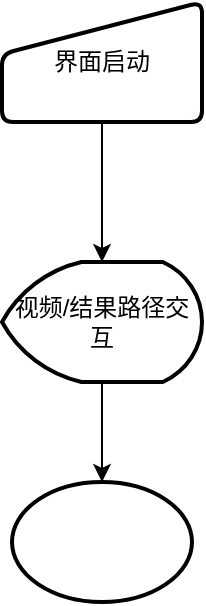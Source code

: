 <mxfile version="20.2.8" type="github">
  <diagram id="Vofl5bdccR7pekWCoRrU" name="第 1 页">
    <mxGraphModel dx="1237" dy="730" grid="1" gridSize="10" guides="1" tooltips="1" connect="1" arrows="1" fold="1" page="1" pageScale="1" pageWidth="827" pageHeight="1169" math="0" shadow="0">
      <root>
        <mxCell id="0" />
        <mxCell id="1" parent="0" />
        <mxCell id="JcYxAXZoqRxKvh5FQWdR-5" style="edgeStyle=orthogonalEdgeStyle;rounded=0;orthogonalLoop=1;jettySize=auto;html=1;exitX=0.5;exitY=1;exitDx=0;exitDy=0;entryX=0.5;entryY=0;entryDx=0;entryDy=0;entryPerimeter=0;" edge="1" parent="1" source="JcYxAXZoqRxKvh5FQWdR-2" target="JcYxAXZoqRxKvh5FQWdR-4">
          <mxGeometry relative="1" as="geometry" />
        </mxCell>
        <mxCell id="JcYxAXZoqRxKvh5FQWdR-2" value="界面启动" style="html=1;strokeWidth=2;shape=manualInput;whiteSpace=wrap;rounded=1;size=26;arcSize=11;" vertex="1" parent="1">
          <mxGeometry x="60" y="240" width="100" height="60" as="geometry" />
        </mxCell>
        <mxCell id="JcYxAXZoqRxKvh5FQWdR-7" style="edgeStyle=orthogonalEdgeStyle;rounded=0;orthogonalLoop=1;jettySize=auto;html=1;exitX=0.5;exitY=1;exitDx=0;exitDy=0;exitPerimeter=0;entryX=0.5;entryY=0;entryDx=0;entryDy=0;entryPerimeter=0;" edge="1" parent="1" source="JcYxAXZoqRxKvh5FQWdR-4" target="JcYxAXZoqRxKvh5FQWdR-6">
          <mxGeometry relative="1" as="geometry" />
        </mxCell>
        <mxCell id="JcYxAXZoqRxKvh5FQWdR-4" value="视频/结果路径交互" style="strokeWidth=2;html=1;shape=mxgraph.flowchart.display;whiteSpace=wrap;" vertex="1" parent="1">
          <mxGeometry x="60" y="370" width="100" height="60" as="geometry" />
        </mxCell>
        <mxCell id="JcYxAXZoqRxKvh5FQWdR-6" value="" style="strokeWidth=2;html=1;shape=mxgraph.flowchart.start_2;whiteSpace=wrap;" vertex="1" parent="1">
          <mxGeometry x="65" y="480" width="90" height="60" as="geometry" />
        </mxCell>
      </root>
    </mxGraphModel>
  </diagram>
</mxfile>
